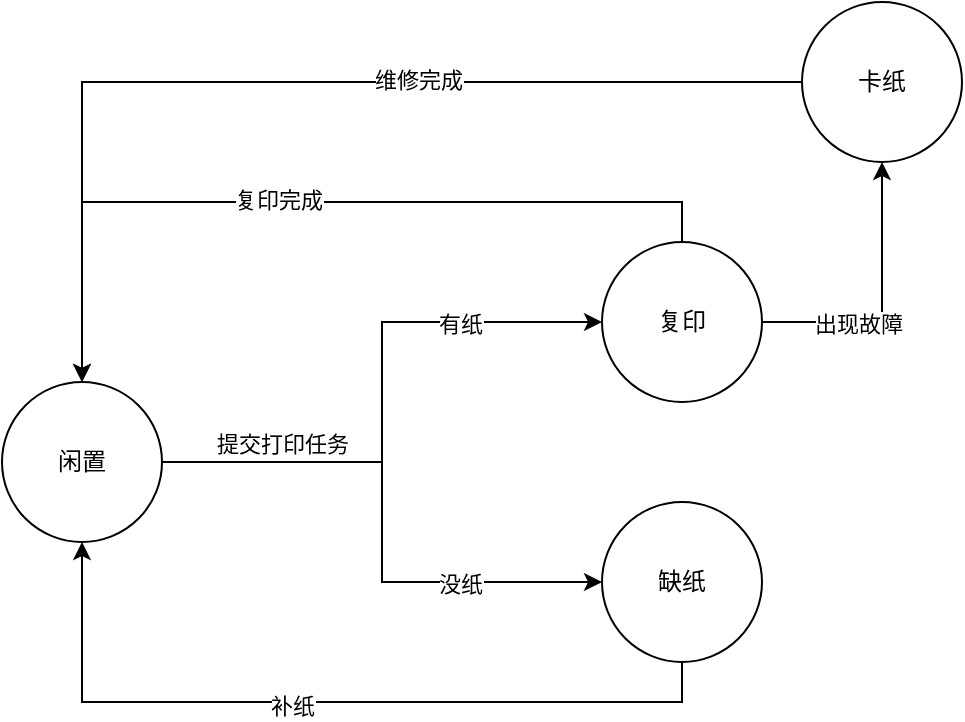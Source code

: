 <mxfile version="20.4.1" type="github">
  <diagram id="xR2O9gU0_9i9l9lUvghN" name="第 1 页">
    <mxGraphModel dx="1038" dy="547" grid="1" gridSize="10" guides="1" tooltips="1" connect="1" arrows="1" fold="1" page="1" pageScale="1" pageWidth="827" pageHeight="1169" math="0" shadow="0">
      <root>
        <mxCell id="0" />
        <mxCell id="1" parent="0" />
        <mxCell id="nUUyJZ1uVyrq4P6O__Hh-3" value="" style="edgeStyle=orthogonalEdgeStyle;rounded=0;orthogonalLoop=1;jettySize=auto;html=1;" parent="1" source="nUUyJZ1uVyrq4P6O__Hh-1" target="nUUyJZ1uVyrq4P6O__Hh-2" edge="1">
          <mxGeometry relative="1" as="geometry" />
        </mxCell>
        <mxCell id="nUUyJZ1uVyrq4P6O__Hh-8" value="提交打印任务" style="edgeLabel;html=1;align=center;verticalAlign=middle;resizable=0;points=[];" parent="nUUyJZ1uVyrq4P6O__Hh-3" vertex="1" connectable="0">
          <mxGeometry x="-0.138" y="4" relative="1" as="geometry">
            <mxPoint x="-46" y="6" as="offset" />
          </mxGeometry>
        </mxCell>
        <mxCell id="nUUyJZ1uVyrq4P6O__Hh-10" value="有纸" style="edgeLabel;html=1;align=center;verticalAlign=middle;resizable=0;points=[];" parent="nUUyJZ1uVyrq4P6O__Hh-3" vertex="1" connectable="0">
          <mxGeometry x="0.508" y="-1" relative="1" as="geometry">
            <mxPoint as="offset" />
          </mxGeometry>
        </mxCell>
        <mxCell id="nUUyJZ1uVyrq4P6O__Hh-9" style="edgeStyle=orthogonalEdgeStyle;rounded=0;orthogonalLoop=1;jettySize=auto;html=1;exitX=1;exitY=0.5;exitDx=0;exitDy=0;entryX=0;entryY=0.5;entryDx=0;entryDy=0;" parent="1" source="nUUyJZ1uVyrq4P6O__Hh-1" target="nUUyJZ1uVyrq4P6O__Hh-4" edge="1">
          <mxGeometry relative="1" as="geometry" />
        </mxCell>
        <mxCell id="nUUyJZ1uVyrq4P6O__Hh-11" value="没纸" style="edgeLabel;html=1;align=center;verticalAlign=middle;resizable=0;points=[];" parent="nUUyJZ1uVyrq4P6O__Hh-9" vertex="1" connectable="0">
          <mxGeometry x="0.494" y="-1" relative="1" as="geometry">
            <mxPoint as="offset" />
          </mxGeometry>
        </mxCell>
        <mxCell id="nUUyJZ1uVyrq4P6O__Hh-1" value="闲置" style="ellipse;whiteSpace=wrap;html=1;aspect=fixed;" parent="1" vertex="1">
          <mxGeometry x="60" y="290" width="80" height="80" as="geometry" />
        </mxCell>
        <mxCell id="nUUyJZ1uVyrq4P6O__Hh-7" value="" style="edgeStyle=orthogonalEdgeStyle;rounded=0;orthogonalLoop=1;jettySize=auto;html=1;" parent="1" source="nUUyJZ1uVyrq4P6O__Hh-2" target="nUUyJZ1uVyrq4P6O__Hh-6" edge="1">
          <mxGeometry relative="1" as="geometry" />
        </mxCell>
        <mxCell id="nUUyJZ1uVyrq4P6O__Hh-14" value="出现故障" style="edgeLabel;html=1;align=center;verticalAlign=middle;resizable=0;points=[];" parent="nUUyJZ1uVyrq4P6O__Hh-7" vertex="1" connectable="0">
          <mxGeometry x="-0.32" y="-1" relative="1" as="geometry">
            <mxPoint as="offset" />
          </mxGeometry>
        </mxCell>
        <mxCell id="nUUyJZ1uVyrq4P6O__Hh-12" style="edgeStyle=orthogonalEdgeStyle;rounded=0;orthogonalLoop=1;jettySize=auto;html=1;exitX=0.5;exitY=0;exitDx=0;exitDy=0;entryX=0.5;entryY=0;entryDx=0;entryDy=0;" parent="1" source="nUUyJZ1uVyrq4P6O__Hh-2" target="nUUyJZ1uVyrq4P6O__Hh-1" edge="1">
          <mxGeometry relative="1" as="geometry" />
        </mxCell>
        <mxCell id="nUUyJZ1uVyrq4P6O__Hh-13" value="复印完成" style="edgeLabel;html=1;align=center;verticalAlign=middle;resizable=0;points=[];" parent="nUUyJZ1uVyrq4P6O__Hh-12" vertex="1" connectable="0">
          <mxGeometry x="0.085" y="-1" relative="1" as="geometry">
            <mxPoint as="offset" />
          </mxGeometry>
        </mxCell>
        <mxCell id="nUUyJZ1uVyrq4P6O__Hh-2" value="复印" style="ellipse;whiteSpace=wrap;html=1;aspect=fixed;" parent="1" vertex="1">
          <mxGeometry x="360" y="220" width="80" height="80" as="geometry" />
        </mxCell>
        <mxCell id="FTn_-nZ4-_6fapa92GtY-1" style="edgeStyle=orthogonalEdgeStyle;rounded=0;orthogonalLoop=1;jettySize=auto;html=1;exitX=0.5;exitY=1;exitDx=0;exitDy=0;entryX=0.5;entryY=1;entryDx=0;entryDy=0;" edge="1" parent="1" source="nUUyJZ1uVyrq4P6O__Hh-4" target="nUUyJZ1uVyrq4P6O__Hh-1">
          <mxGeometry relative="1" as="geometry" />
        </mxCell>
        <mxCell id="FTn_-nZ4-_6fapa92GtY-2" value="补纸" style="edgeLabel;html=1;align=center;verticalAlign=middle;resizable=0;points=[];" vertex="1" connectable="0" parent="FTn_-nZ4-_6fapa92GtY-1">
          <mxGeometry x="0.078" y="2" relative="1" as="geometry">
            <mxPoint as="offset" />
          </mxGeometry>
        </mxCell>
        <mxCell id="nUUyJZ1uVyrq4P6O__Hh-4" value="缺纸" style="ellipse;whiteSpace=wrap;html=1;aspect=fixed;" parent="1" vertex="1">
          <mxGeometry x="360" y="350" width="80" height="80" as="geometry" />
        </mxCell>
        <mxCell id="nUUyJZ1uVyrq4P6O__Hh-15" style="edgeStyle=orthogonalEdgeStyle;rounded=0;orthogonalLoop=1;jettySize=auto;html=1;exitX=0;exitY=0.5;exitDx=0;exitDy=0;entryX=0.5;entryY=0;entryDx=0;entryDy=0;" parent="1" source="nUUyJZ1uVyrq4P6O__Hh-6" target="nUUyJZ1uVyrq4P6O__Hh-1" edge="1">
          <mxGeometry relative="1" as="geometry" />
        </mxCell>
        <mxCell id="nUUyJZ1uVyrq4P6O__Hh-16" value="维修完成" style="edgeLabel;html=1;align=center;verticalAlign=middle;resizable=0;points=[];" parent="nUUyJZ1uVyrq4P6O__Hh-15" vertex="1" connectable="0">
          <mxGeometry x="-0.245" y="-1" relative="1" as="geometry">
            <mxPoint as="offset" />
          </mxGeometry>
        </mxCell>
        <mxCell id="nUUyJZ1uVyrq4P6O__Hh-6" value="卡纸" style="ellipse;whiteSpace=wrap;html=1;aspect=fixed;" parent="1" vertex="1">
          <mxGeometry x="460" y="100" width="80" height="80" as="geometry" />
        </mxCell>
      </root>
    </mxGraphModel>
  </diagram>
</mxfile>
